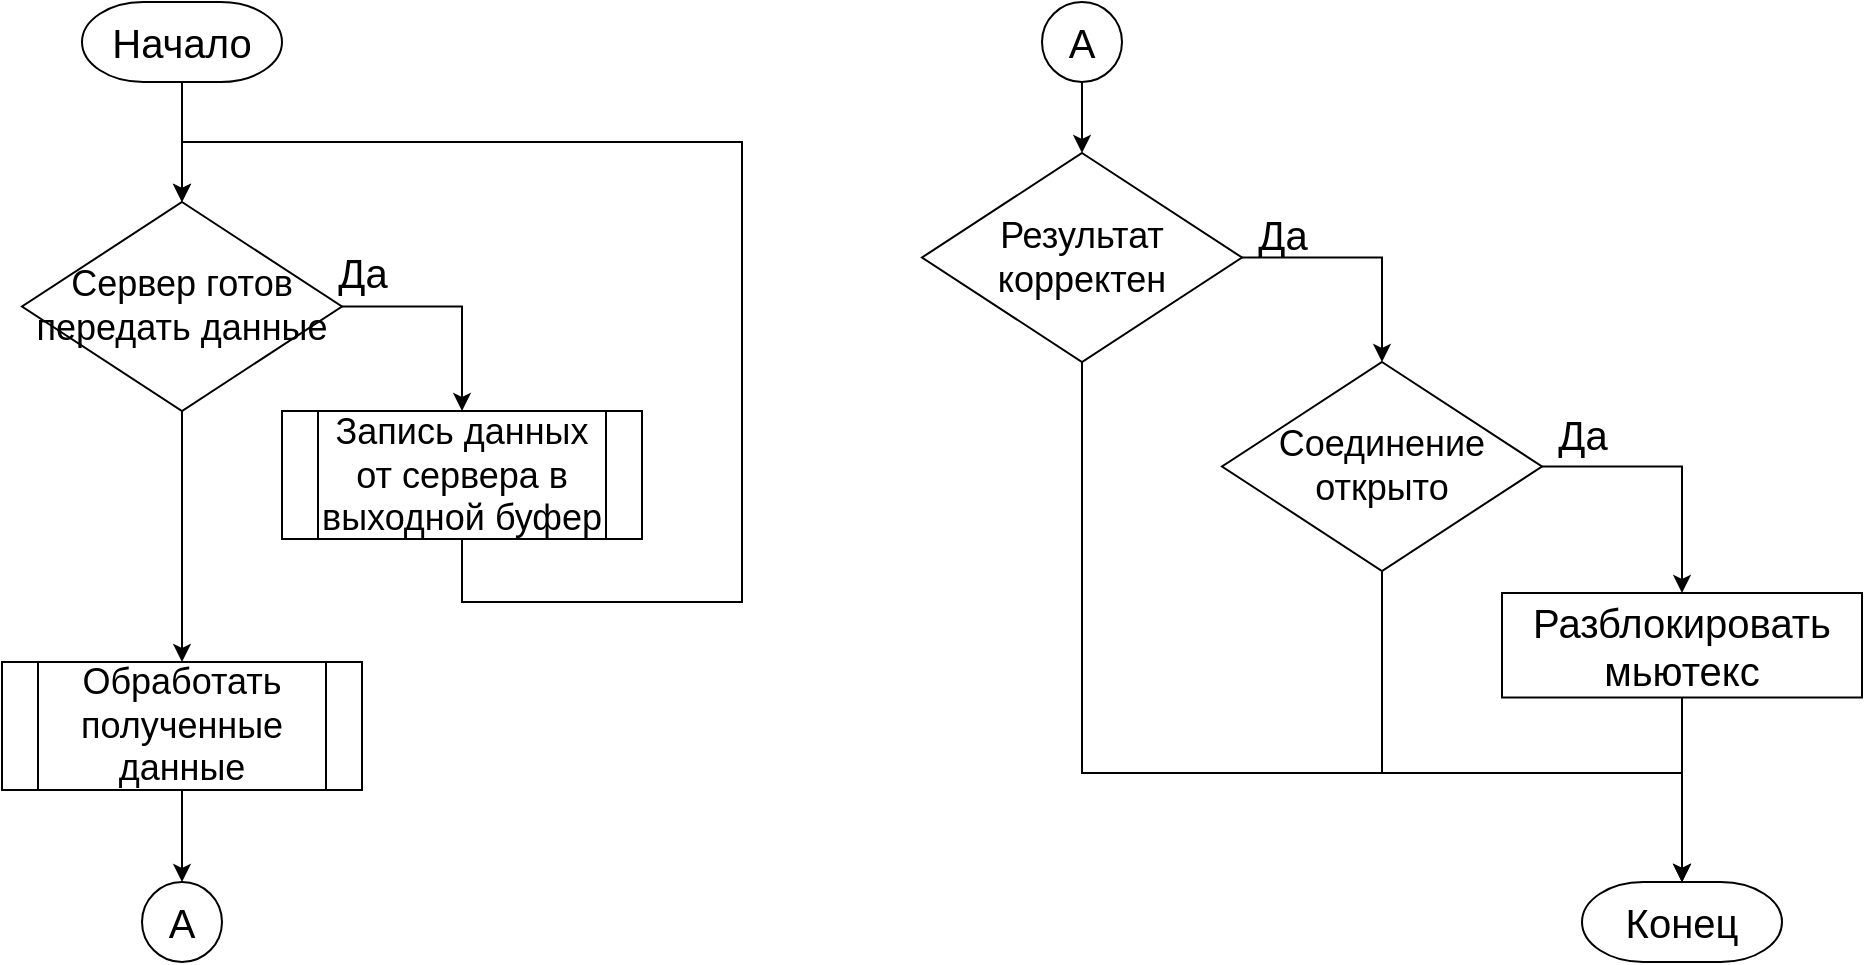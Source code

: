 <mxfile version="13.9.9" type="device"><diagram id="YdJDvu8Zl_mrLL-tRZMI" name="Страница 1"><mxGraphModel dx="1707" dy="973" grid="1" gridSize="10" guides="1" tooltips="1" connect="1" arrows="1" fold="1" page="1" pageScale="1" pageWidth="827" pageHeight="1169" math="0" shadow="0"><root><mxCell id="0"/><mxCell id="1" parent="0"/><mxCell id="nKrh8u9pOe03ysBT84of-5" style="edgeStyle=orthogonalEdgeStyle;rounded=0;orthogonalLoop=1;jettySize=auto;html=1;exitX=0.5;exitY=1;exitDx=0;exitDy=0;exitPerimeter=0;entryX=0.5;entryY=0;entryDx=0;entryDy=0;entryPerimeter=0;" parent="1" source="nKrh8u9pOe03ysBT84of-1" target="nKrh8u9pOe03ysBT84of-2" edge="1"><mxGeometry relative="1" as="geometry"/></mxCell><mxCell id="nKrh8u9pOe03ysBT84of-1" value="&lt;font style=&quot;font-size: 20px&quot;&gt;Начало&lt;/font&gt;" style="strokeWidth=1;html=1;shape=mxgraph.flowchart.terminator;whiteSpace=wrap;" parent="1" vertex="1"><mxGeometry x="120" y="40" width="100" height="40" as="geometry"/></mxCell><mxCell id="Zv5r4OGOe5c8gHVO4f_b-1" style="edgeStyle=orthogonalEdgeStyle;rounded=0;orthogonalLoop=1;jettySize=auto;html=1;exitX=1;exitY=0.5;exitDx=0;exitDy=0;exitPerimeter=0;entryX=0.5;entryY=0;entryDx=0;entryDy=0;" edge="1" parent="1" source="nKrh8u9pOe03ysBT84of-2" target="Zv5r4OGOe5c8gHVO4f_b-3"><mxGeometry relative="1" as="geometry"><mxPoint x="310" y="250" as="targetPoint"/></mxGeometry></mxCell><mxCell id="Zv5r4OGOe5c8gHVO4f_b-25" style="edgeStyle=orthogonalEdgeStyle;rounded=0;orthogonalLoop=1;jettySize=auto;html=1;exitX=0.5;exitY=1;exitDx=0;exitDy=0;exitPerimeter=0;entryX=0.5;entryY=0;entryDx=0;entryDy=0;" edge="1" parent="1" source="nKrh8u9pOe03ysBT84of-2" target="Zv5r4OGOe5c8gHVO4f_b-24"><mxGeometry relative="1" as="geometry"/></mxCell><mxCell id="nKrh8u9pOe03ysBT84of-2" value="&lt;font style=&quot;font-size: 18px&quot;&gt;Сервер готов передать данные&lt;/font&gt;" style="strokeWidth=1;html=1;shape=mxgraph.flowchart.decision;whiteSpace=wrap;" parent="1" vertex="1"><mxGeometry x="90" y="140" width="160" height="104.5" as="geometry"/></mxCell><mxCell id="-XnSCdfV6XXWCiEGa-2O-8" value="&lt;font style=&quot;font-size: 20px&quot;&gt;A&lt;/font&gt;" style="ellipse;whiteSpace=wrap;html=1;aspect=fixed;" parent="1" vertex="1"><mxGeometry x="150" y="480" width="40" height="40" as="geometry"/></mxCell><mxCell id="Zv5r4OGOe5c8gHVO4f_b-2" value="&lt;font style=&quot;font-size: 20px&quot;&gt;Да&lt;/font&gt;" style="text;html=1;align=center;verticalAlign=middle;resizable=0;points=[];autosize=1;" vertex="1" parent="1"><mxGeometry x="240" y="164.5" width="40" height="20" as="geometry"/></mxCell><mxCell id="Zv5r4OGOe5c8gHVO4f_b-4" style="edgeStyle=orthogonalEdgeStyle;rounded=0;orthogonalLoop=1;jettySize=auto;html=1;exitX=0.5;exitY=1;exitDx=0;exitDy=0;entryX=0.5;entryY=0;entryDx=0;entryDy=0;entryPerimeter=0;" edge="1" parent="1" source="Zv5r4OGOe5c8gHVO4f_b-3" target="nKrh8u9pOe03ysBT84of-2"><mxGeometry relative="1" as="geometry"><Array as="points"><mxPoint x="310" y="340"/><mxPoint x="450" y="340"/><mxPoint x="450" y="110"/><mxPoint x="170" y="110"/></Array></mxGeometry></mxCell><mxCell id="Zv5r4OGOe5c8gHVO4f_b-3" value="&lt;font style=&quot;font-size: 18px&quot;&gt;Запись данных от сервера в выходной буфер&lt;/font&gt;" style="shape=process;whiteSpace=wrap;html=1;backgroundOutline=1;" vertex="1" parent="1"><mxGeometry x="220" y="244.5" width="180" height="64" as="geometry"/></mxCell><mxCell id="Zv5r4OGOe5c8gHVO4f_b-14" style="edgeStyle=orthogonalEdgeStyle;rounded=0;orthogonalLoop=1;jettySize=auto;html=1;exitX=0.5;exitY=1;exitDx=0;exitDy=0;entryX=0.5;entryY=0;entryDx=0;entryDy=0;entryPerimeter=0;" edge="1" parent="1" target="Zv5r4OGOe5c8gHVO4f_b-11"><mxGeometry relative="1" as="geometry"><mxPoint x="620" y="80" as="sourcePoint"/></mxGeometry></mxCell><mxCell id="Zv5r4OGOe5c8gHVO4f_b-9" value="&lt;font style=&quot;font-size: 20px&quot;&gt;A&lt;/font&gt;" style="ellipse;whiteSpace=wrap;html=1;aspect=fixed;" vertex="1" parent="1"><mxGeometry x="600" y="40" width="40" height="40" as="geometry"/></mxCell><mxCell id="Zv5r4OGOe5c8gHVO4f_b-15" style="edgeStyle=orthogonalEdgeStyle;rounded=0;orthogonalLoop=1;jettySize=auto;html=1;exitX=1;exitY=0.5;exitDx=0;exitDy=0;exitPerimeter=0;entryX=0.5;entryY=0;entryDx=0;entryDy=0;entryPerimeter=0;" edge="1" parent="1" source="Zv5r4OGOe5c8gHVO4f_b-11" target="Zv5r4OGOe5c8gHVO4f_b-12"><mxGeometry relative="1" as="geometry"/></mxCell><mxCell id="Zv5r4OGOe5c8gHVO4f_b-23" style="edgeStyle=orthogonalEdgeStyle;rounded=0;orthogonalLoop=1;jettySize=auto;html=1;exitX=0.5;exitY=1;exitDx=0;exitDy=0;exitPerimeter=0;entryX=0.5;entryY=0;entryDx=0;entryDy=0;entryPerimeter=0;" edge="1" parent="1" source="Zv5r4OGOe5c8gHVO4f_b-11" target="Zv5r4OGOe5c8gHVO4f_b-19"><mxGeometry relative="1" as="geometry"><Array as="points"><mxPoint x="620" y="425.5"/><mxPoint x="920" y="425.5"/></Array></mxGeometry></mxCell><mxCell id="Zv5r4OGOe5c8gHVO4f_b-11" value="&lt;span style=&quot;font-size: 18px&quot;&gt;Результат корректен&lt;/span&gt;" style="strokeWidth=1;html=1;shape=mxgraph.flowchart.decision;whiteSpace=wrap;" vertex="1" parent="1"><mxGeometry x="540" y="115.5" width="160" height="104.5" as="geometry"/></mxCell><mxCell id="Zv5r4OGOe5c8gHVO4f_b-17" style="edgeStyle=orthogonalEdgeStyle;rounded=0;orthogonalLoop=1;jettySize=auto;html=1;exitX=1;exitY=0.5;exitDx=0;exitDy=0;exitPerimeter=0;entryX=0.5;entryY=0;entryDx=0;entryDy=0;" edge="1" parent="1" source="Zv5r4OGOe5c8gHVO4f_b-12" target="Zv5r4OGOe5c8gHVO4f_b-13"><mxGeometry relative="1" as="geometry"/></mxCell><mxCell id="Zv5r4OGOe5c8gHVO4f_b-21" style="edgeStyle=orthogonalEdgeStyle;rounded=0;orthogonalLoop=1;jettySize=auto;html=1;exitX=0.5;exitY=1;exitDx=0;exitDy=0;exitPerimeter=0;entryX=0.5;entryY=0;entryDx=0;entryDy=0;entryPerimeter=0;" edge="1" parent="1" source="Zv5r4OGOe5c8gHVO4f_b-12" target="Zv5r4OGOe5c8gHVO4f_b-19"><mxGeometry relative="1" as="geometry"><Array as="points"><mxPoint x="770" y="425.5"/><mxPoint x="920" y="425.5"/></Array></mxGeometry></mxCell><mxCell id="Zv5r4OGOe5c8gHVO4f_b-12" value="&lt;span style=&quot;font-size: 18px&quot;&gt;Соединение открыто&lt;/span&gt;" style="strokeWidth=1;html=1;shape=mxgraph.flowchart.decision;whiteSpace=wrap;" vertex="1" parent="1"><mxGeometry x="690" y="220" width="160" height="104.5" as="geometry"/></mxCell><mxCell id="Zv5r4OGOe5c8gHVO4f_b-20" style="edgeStyle=orthogonalEdgeStyle;rounded=0;orthogonalLoop=1;jettySize=auto;html=1;exitX=0.5;exitY=1;exitDx=0;exitDy=0;entryX=0.5;entryY=0;entryDx=0;entryDy=0;entryPerimeter=0;" edge="1" parent="1" source="Zv5r4OGOe5c8gHVO4f_b-13" target="Zv5r4OGOe5c8gHVO4f_b-19"><mxGeometry relative="1" as="geometry"><Array as="points"><mxPoint x="920" y="445.5"/><mxPoint x="920" y="445.5"/></Array></mxGeometry></mxCell><mxCell id="Zv5r4OGOe5c8gHVO4f_b-13" value="&lt;font style=&quot;font-size: 20px&quot;&gt;Разблокировать мьютекс&lt;/font&gt;" style="rounded=0;whiteSpace=wrap;html=1;" vertex="1" parent="1"><mxGeometry x="830" y="335.5" width="180" height="52.25" as="geometry"/></mxCell><mxCell id="Zv5r4OGOe5c8gHVO4f_b-16" value="&lt;font style=&quot;font-size: 20px&quot;&gt;Да&lt;/font&gt;" style="text;html=1;align=center;verticalAlign=middle;resizable=0;points=[];autosize=1;" vertex="1" parent="1"><mxGeometry x="700" y="145.5" width="40" height="20" as="geometry"/></mxCell><mxCell id="Zv5r4OGOe5c8gHVO4f_b-18" value="&lt;font style=&quot;font-size: 20px&quot;&gt;Да&lt;/font&gt;" style="text;html=1;align=center;verticalAlign=middle;resizable=0;points=[];autosize=1;" vertex="1" parent="1"><mxGeometry x="850" y="245.5" width="40" height="20" as="geometry"/></mxCell><mxCell id="Zv5r4OGOe5c8gHVO4f_b-19" value="&lt;font style=&quot;font-size: 20px&quot;&gt;Конец&lt;/font&gt;" style="strokeWidth=1;html=1;shape=mxgraph.flowchart.terminator;whiteSpace=wrap;" vertex="1" parent="1"><mxGeometry x="870" y="480" width="100" height="40" as="geometry"/></mxCell><mxCell id="Zv5r4OGOe5c8gHVO4f_b-27" style="edgeStyle=orthogonalEdgeStyle;rounded=0;orthogonalLoop=1;jettySize=auto;html=1;exitX=0.5;exitY=1;exitDx=0;exitDy=0;entryX=0.5;entryY=0;entryDx=0;entryDy=0;" edge="1" parent="1" source="Zv5r4OGOe5c8gHVO4f_b-24" target="-XnSCdfV6XXWCiEGa-2O-8"><mxGeometry relative="1" as="geometry"/></mxCell><mxCell id="Zv5r4OGOe5c8gHVO4f_b-24" value="&lt;font style=&quot;font-size: 18px&quot;&gt;Обработать полученные данные&lt;/font&gt;" style="shape=process;whiteSpace=wrap;html=1;backgroundOutline=1;" vertex="1" parent="1"><mxGeometry x="80" y="370" width="180" height="64" as="geometry"/></mxCell></root></mxGraphModel></diagram></mxfile>